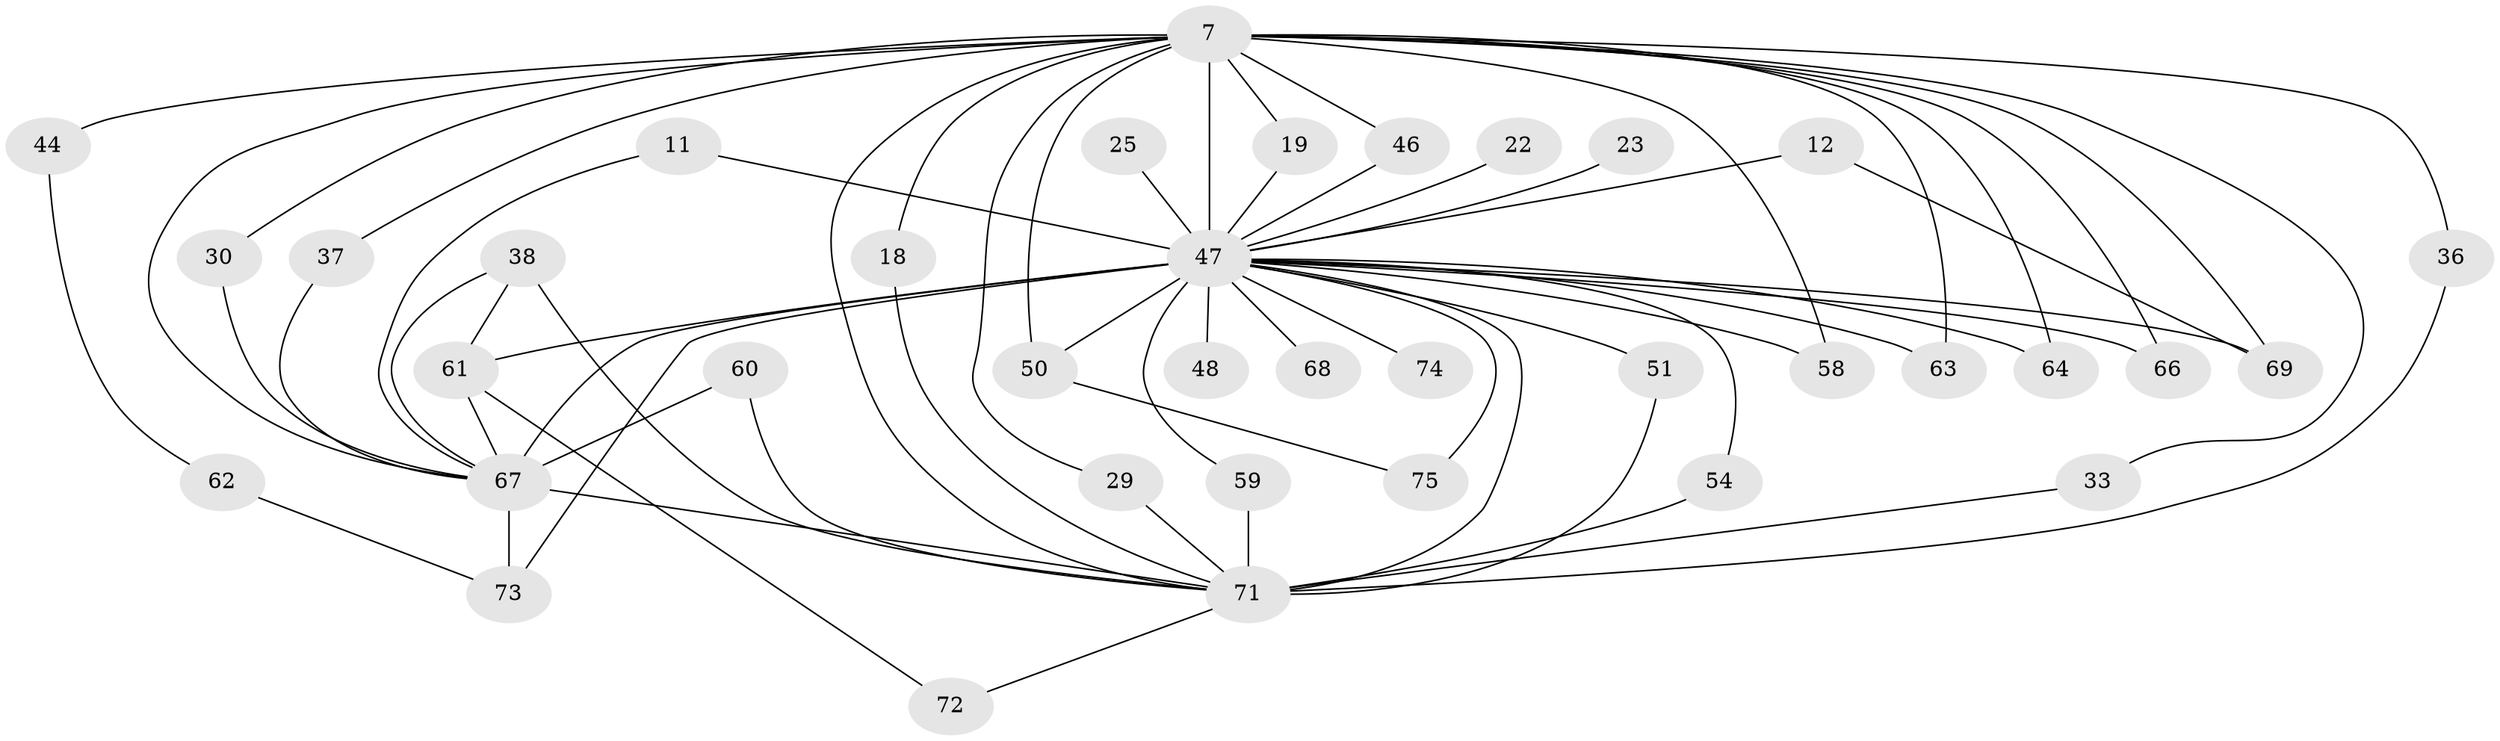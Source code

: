 // original degree distribution, {21: 0.02666666666666667, 15: 0.04, 18: 0.013333333333333334, 17: 0.02666666666666667, 27: 0.013333333333333334, 19: 0.013333333333333334, 2: 0.6, 4: 0.12, 3: 0.10666666666666667, 5: 0.04}
// Generated by graph-tools (version 1.1) at 2025/47/03/04/25 21:47:03]
// undirected, 37 vertices, 66 edges
graph export_dot {
graph [start="1"]
  node [color=gray90,style=filled];
  7 [super="+4+2"];
  11;
  12;
  18;
  19;
  22;
  23;
  25;
  29;
  30;
  33;
  36;
  37 [super="+31"];
  38 [super="+34"];
  44;
  46;
  47 [super="+32+3+10"];
  48;
  50 [super="+35+43+17"];
  51 [super="+28"];
  54 [super="+42"];
  58;
  59 [super="+45"];
  60;
  61 [super="+52+20+57"];
  62;
  63;
  64 [super="+13"];
  66;
  67 [super="+39+55+9"];
  68 [super="+49"];
  69 [super="+14+15"];
  71 [super="+40+65+56"];
  72;
  73 [super="+41+70"];
  74 [super="+26"];
  75;
  7 -- 18;
  7 -- 19;
  7 -- 30;
  7 -- 44 [weight=2];
  7 -- 46;
  7 -- 63;
  7 -- 29;
  7 -- 50 [weight=4];
  7 -- 58;
  7 -- 69;
  7 -- 33;
  7 -- 66;
  7 -- 36;
  7 -- 47 [weight=13];
  7 -- 64;
  7 -- 37;
  7 -- 67 [weight=8];
  7 -- 71 [weight=3];
  11 -- 47;
  11 -- 67;
  12 -- 69 [weight=2];
  12 -- 47 [weight=2];
  18 -- 71;
  19 -- 47;
  22 -- 47 [weight=2];
  23 -- 47 [weight=2];
  25 -- 47 [weight=2];
  29 -- 71;
  30 -- 67;
  33 -- 71;
  36 -- 71;
  37 -- 67;
  38 -- 61;
  38 -- 67;
  38 -- 71 [weight=2];
  44 -- 62;
  46 -- 47;
  47 -- 54;
  47 -- 64;
  47 -- 66;
  47 -- 67 [weight=11];
  47 -- 68 [weight=2];
  47 -- 73 [weight=2];
  47 -- 48 [weight=2];
  47 -- 59;
  47 -- 61 [weight=4];
  47 -- 74 [weight=3];
  47 -- 75;
  47 -- 51 [weight=2];
  47 -- 58;
  47 -- 63;
  47 -- 50;
  47 -- 69;
  47 -- 71 [weight=8];
  50 -- 75;
  51 -- 71;
  54 -- 71 [weight=2];
  59 -- 71 [weight=2];
  60 -- 67;
  60 -- 71;
  61 -- 72;
  61 -- 67 [weight=2];
  62 -- 73;
  67 -- 71 [weight=3];
  67 -- 73 [weight=2];
  71 -- 72;
}
